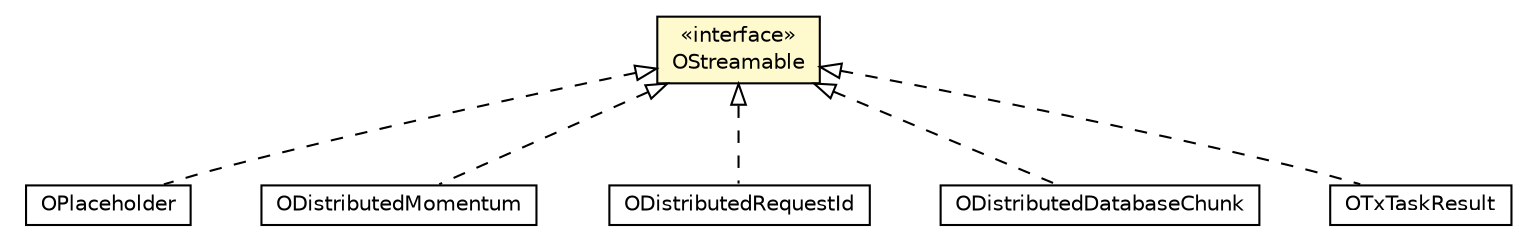 #!/usr/local/bin/dot
#
# Class diagram 
# Generated by UMLGraph version R5_6-24-gf6e263 (http://www.umlgraph.org/)
#

digraph G {
	edge [fontname="Helvetica",fontsize=10,labelfontname="Helvetica",labelfontsize=10];
	node [fontname="Helvetica",fontsize=10,shape=plaintext];
	nodesep=0.25;
	ranksep=0.5;
	// com.orientechnologies.orient.core.db.record.OPlaceholder
	c4093013 [label=<<table title="com.orientechnologies.orient.core.db.record.OPlaceholder" border="0" cellborder="1" cellspacing="0" cellpadding="2" port="p" href="../db/record/OPlaceholder.html">
		<tr><td><table border="0" cellspacing="0" cellpadding="1">
<tr><td align="center" balign="center"> OPlaceholder </td></tr>
		</table></td></tr>
		</table>>, URL="../db/record/OPlaceholder.html", fontname="Helvetica", fontcolor="black", fontsize=10.0];
	// com.orientechnologies.orient.core.serialization.OStreamable
	c4093743 [label=<<table title="com.orientechnologies.orient.core.serialization.OStreamable" border="0" cellborder="1" cellspacing="0" cellpadding="2" port="p" bgcolor="lemonChiffon" href="./OStreamable.html">
		<tr><td><table border="0" cellspacing="0" cellpadding="1">
<tr><td align="center" balign="center"> &#171;interface&#187; </td></tr>
<tr><td align="center" balign="center"> OStreamable </td></tr>
		</table></td></tr>
		</table>>, URL="./OStreamable.html", fontname="Helvetica", fontcolor="black", fontsize=10.0];
	// com.orientechnologies.orient.server.distributed.ODistributedMomentum
	c4094375 [label=<<table title="com.orientechnologies.orient.server.distributed.ODistributedMomentum" border="0" cellborder="1" cellspacing="0" cellpadding="2" port="p" href="../../server/distributed/ODistributedMomentum.html">
		<tr><td><table border="0" cellspacing="0" cellpadding="1">
<tr><td align="center" balign="center"> ODistributedMomentum </td></tr>
		</table></td></tr>
		</table>>, URL="../../server/distributed/ODistributedMomentum.html", fontname="Helvetica", fontcolor="black", fontsize=10.0];
	// com.orientechnologies.orient.server.distributed.ODistributedRequestId
	c4094396 [label=<<table title="com.orientechnologies.orient.server.distributed.ODistributedRequestId" border="0" cellborder="1" cellspacing="0" cellpadding="2" port="p" href="../../server/distributed/ODistributedRequestId.html">
		<tr><td><table border="0" cellspacing="0" cellpadding="1">
<tr><td align="center" balign="center"> ODistributedRequestId </td></tr>
		</table></td></tr>
		</table>>, URL="../../server/distributed/ODistributedRequestId.html", fontname="Helvetica", fontcolor="black", fontsize=10.0];
	// com.orientechnologies.orient.server.distributed.impl.ODistributedDatabaseChunk
	c4094644 [label=<<table title="com.orientechnologies.orient.server.distributed.impl.ODistributedDatabaseChunk" border="0" cellborder="1" cellspacing="0" cellpadding="2" port="p" href="../../server/distributed/impl/ODistributedDatabaseChunk.html">
		<tr><td><table border="0" cellspacing="0" cellpadding="1">
<tr><td align="center" balign="center"> ODistributedDatabaseChunk </td></tr>
		</table></td></tr>
		</table>>, URL="../../server/distributed/impl/ODistributedDatabaseChunk.html", fontname="Helvetica", fontcolor="black", fontsize=10.0];
	// com.orientechnologies.orient.server.distributed.impl.task.OTxTaskResult
	c4094664 [label=<<table title="com.orientechnologies.orient.server.distributed.impl.task.OTxTaskResult" border="0" cellborder="1" cellspacing="0" cellpadding="2" port="p" href="../../server/distributed/impl/task/OTxTaskResult.html">
		<tr><td><table border="0" cellspacing="0" cellpadding="1">
<tr><td align="center" balign="center"> OTxTaskResult </td></tr>
		</table></td></tr>
		</table>>, URL="../../server/distributed/impl/task/OTxTaskResult.html", fontname="Helvetica", fontcolor="black", fontsize=10.0];
	//com.orientechnologies.orient.core.db.record.OPlaceholder implements com.orientechnologies.orient.core.serialization.OStreamable
	c4093743:p -> c4093013:p [dir=back,arrowtail=empty,style=dashed];
	//com.orientechnologies.orient.server.distributed.ODistributedMomentum implements com.orientechnologies.orient.core.serialization.OStreamable
	c4093743:p -> c4094375:p [dir=back,arrowtail=empty,style=dashed];
	//com.orientechnologies.orient.server.distributed.ODistributedRequestId implements com.orientechnologies.orient.core.serialization.OStreamable
	c4093743:p -> c4094396:p [dir=back,arrowtail=empty,style=dashed];
	//com.orientechnologies.orient.server.distributed.impl.ODistributedDatabaseChunk implements com.orientechnologies.orient.core.serialization.OStreamable
	c4093743:p -> c4094644:p [dir=back,arrowtail=empty,style=dashed];
	//com.orientechnologies.orient.server.distributed.impl.task.OTxTaskResult implements com.orientechnologies.orient.core.serialization.OStreamable
	c4093743:p -> c4094664:p [dir=back,arrowtail=empty,style=dashed];
}

